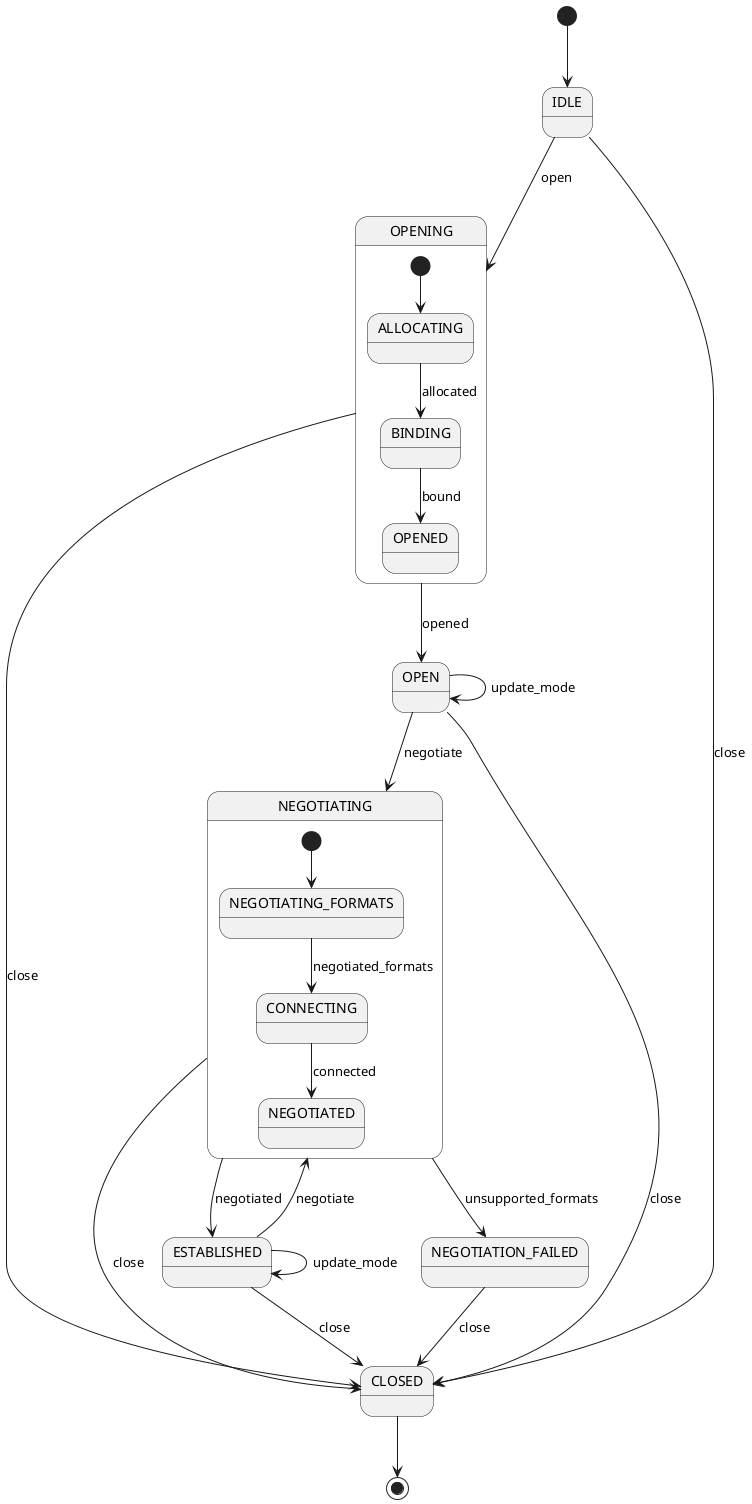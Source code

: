@startuml
state OPENING {
[*] --> ALLOCATING
ALLOCATING --> BINDING : allocated
BINDING --> OPENED : bound
}

state NEGOTIATING {
[*] --> NEGOTIATING_FORMATS
NEGOTIATING_FORMATS --> CONNECTING : negotiated_formats
CONNECTING --> NEGOTIATED : connected
}

[*] --> IDLE
IDLE --> OPENING : open
IDLE --> CLOSED : close
OPENING --> OPEN : opened
OPENING --> CLOSED : close
OPEN --> NEGOTIATING : negotiate
OPEN --> OPEN : update_mode
OPEN --> CLOSED : close
NEGOTIATING --> ESTABLISHED : negotiated
NEGOTIATING --> NEGOTIATION_FAILED : unsupported_formats
NEGOTIATING --> CLOSED : close
NEGOTIATION_FAILED --> CLOSED : close
ESTABLISHED --> NEGOTIATING : negotiate
ESTABLISHED --> ESTABLISHED : update_mode
ESTABLISHED --> CLOSED : close
CLOSED --> [*]
@enduml